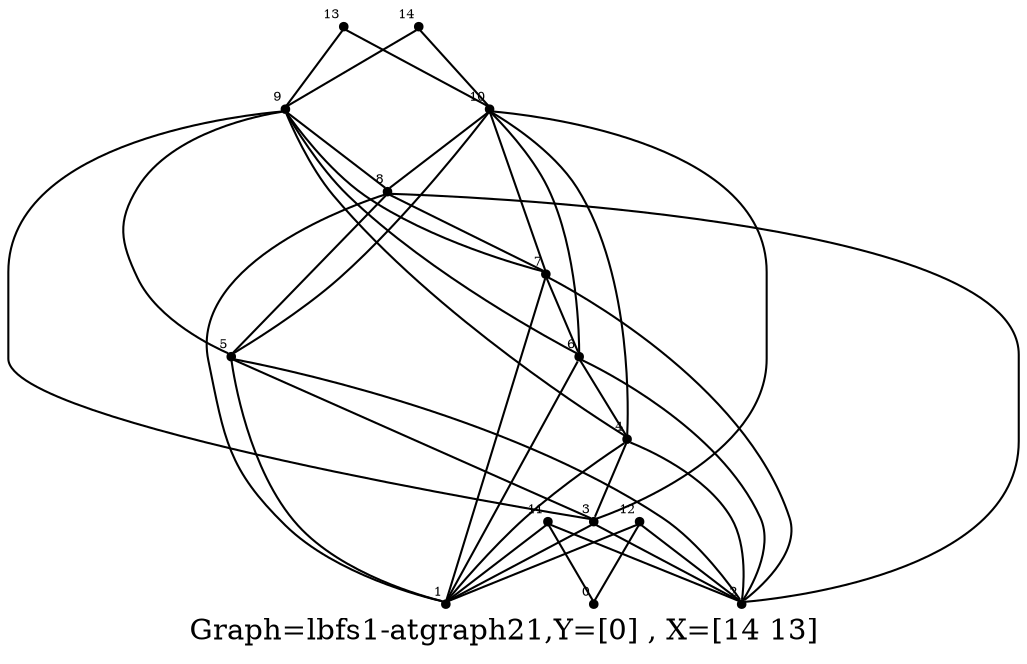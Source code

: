 /* Created by igraph 0.8.0-pre+0200568 */
graph {
  graph [
    label="Graph=lbfs1-atgraph21,Y=[0] , X=[14 13]  "
    labelloc=bottom
  ];
  0 [
    pos="5.000000,2.000000!"
    shape=point
    fontsize=6
    xlabel=0
  ];
  1 [
    pos="2.900000,3.000000!"
    shape=point
    fontsize=6
    xlabel=1
  ];
  2 [
    pos="3.000000,2.000000!"
    shape=point
    fontsize=6
    xlabel=2
  ];
  3 [
    pos="1.900000,5.000000!"
    shape=point
    fontsize=6
    xlabel=3
  ];
  4 [
    pos="2.000000,4.000000!"
    shape=point
    fontsize=6
    xlabel=4
  ];
  5 [
    pos="1.900000,3.000000!"
    shape=point
    fontsize=6
    xlabel=5
  ];
  6 [
    pos="2.000000,2.000000!"
    shape=point
    fontsize=6
    xlabel=6
  ];
  7 [
    pos="1.900000,1.000000!"
    shape=point
    fontsize=6
    xlabel=7
  ];
  8 [
    pos="2.000000,0.000000!"
    shape=point
    fontsize=6
    xlabel=8
  ];
  9 [
    pos="0.900000,3.000000!"
    shape=point
    fontsize=6
    xlabel=9
  ];
  10 [
    pos="1.000000,2.000000!"
    shape=point
    fontsize=6
    xlabel=10
  ];
  11 [
    pos="3.900000,3.000000!"
    shape=point
    fontsize=6
    xlabel=11
  ];
  12 [
    pos="4.000000,2.000000!"
    shape=point
    fontsize=6
    xlabel=12
  ];
  13 [
    pos="-0.100000,3.000000!"
    shape=point
    fontsize=6
    xlabel=13
  ];
  14 [
    pos="0.000000,2.000000!"
    shape=point
    fontsize=6
    xlabel=14
  ];

  11 -- 0;
  12 -- 0;
  11 -- 1;
  11 -- 2;
  12 -- 1;
  12 -- 2;
  13 -- 9;
  14 -- 9;
  13 -- 10;
  14 -- 10;
  3 -- 1;
  4 -- 1;
  5 -- 1;
  6 -- 1;
  7 -- 1;
  8 -- 1;
  3 -- 2;
  4 -- 2;
  5 -- 2;
  6 -- 2;
  7 -- 2;
  8 -- 2;
  4 -- 3;
  5 -- 3;
  9 -- 3;
  6 -- 4;
  9 -- 4;
  8 -- 5;
  9 -- 5;
  7 -- 6;
  9 -- 6;
  8 -- 7;
  9 -- 7;
  9 -- 8;
  10 -- 3;
  10 -- 4;
  10 -- 5;
  10 -- 6;
  10 -- 7;
  10 -- 8;
}
